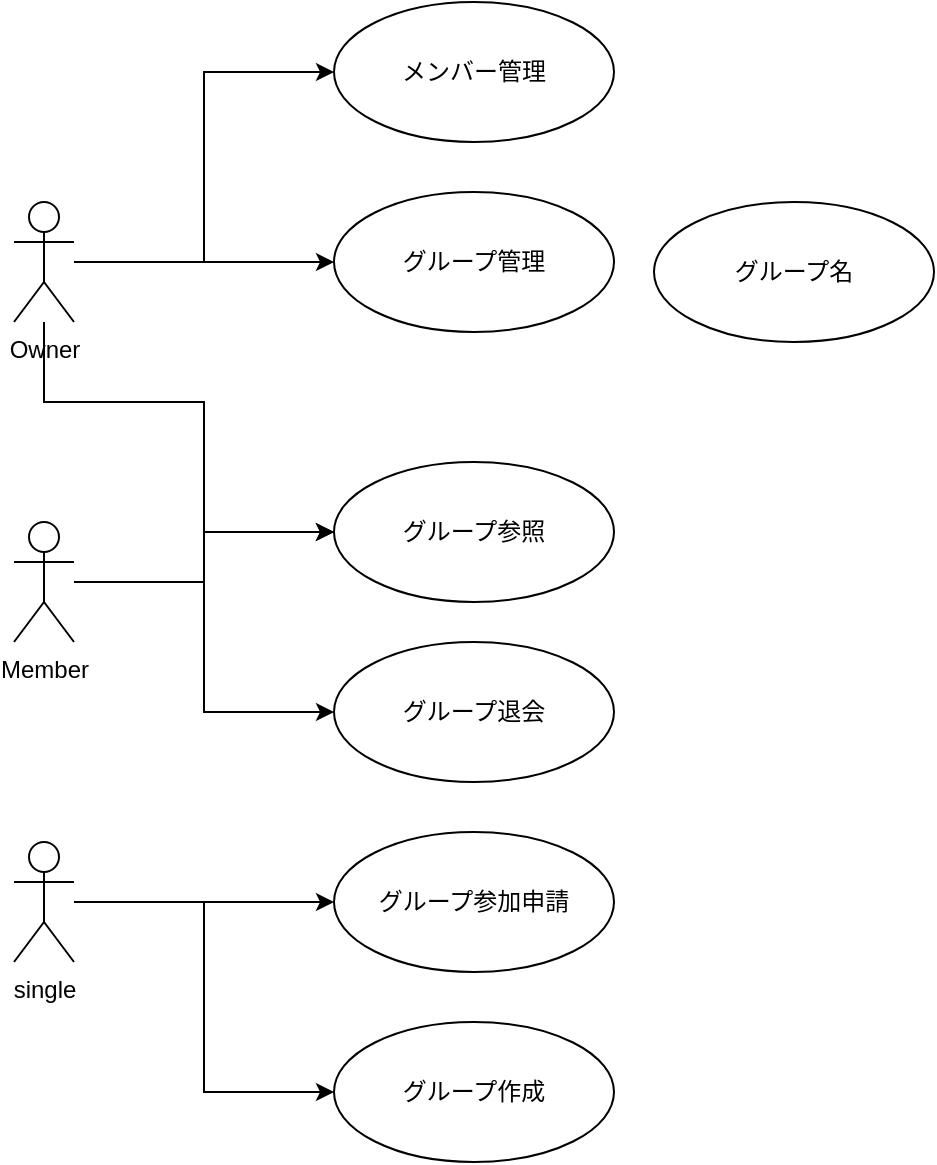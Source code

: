 <mxfile version="13.10.0" type="embed">
    <diagram id="SPOtET8kbAVPhC2CiLGU" name="ページ1">
        <mxGraphModel dx="1022" dy="1595" grid="1" gridSize="10" guides="1" tooltips="1" connect="1" arrows="1" fold="1" page="1" pageScale="1" pageWidth="827" pageHeight="1169" math="0" shadow="0">
            <root>
                <mxCell id="0"/>
                <mxCell id="1" parent="0"/>
                <mxCell id="14" style="edgeStyle=orthogonalEdgeStyle;rounded=0;orthogonalLoop=1;jettySize=auto;html=1;entryX=0;entryY=0.5;entryDx=0;entryDy=0;" edge="1" parent="1" source="2" target="10">
                    <mxGeometry relative="1" as="geometry"/>
                </mxCell>
                <mxCell id="17" style="edgeStyle=orthogonalEdgeStyle;rounded=0;orthogonalLoop=1;jettySize=auto;html=1;entryX=0;entryY=0.5;entryDx=0;entryDy=0;" edge="1" parent="1" source="2" target="11">
                    <mxGeometry relative="1" as="geometry">
                        <Array as="points">
                            <mxPoint x="55" y="180"/>
                            <mxPoint x="135" y="180"/>
                            <mxPoint x="135" y="245"/>
                        </Array>
                    </mxGeometry>
                </mxCell>
                <mxCell id="22" style="edgeStyle=orthogonalEdgeStyle;rounded=0;orthogonalLoop=1;jettySize=auto;html=1;entryX=0;entryY=0.5;entryDx=0;entryDy=0;" edge="1" parent="1" source="2" target="9">
                    <mxGeometry relative="1" as="geometry"/>
                </mxCell>
                <mxCell id="2" value="Owner" style="shape=umlActor;verticalLabelPosition=bottom;verticalAlign=top;html=1;" vertex="1" parent="1">
                    <mxGeometry x="40" y="80" width="30" height="60" as="geometry"/>
                </mxCell>
                <mxCell id="15" style="edgeStyle=orthogonalEdgeStyle;rounded=0;orthogonalLoop=1;jettySize=auto;html=1;entryX=0;entryY=0.5;entryDx=0;entryDy=0;" edge="1" parent="1" source="7" target="11">
                    <mxGeometry relative="1" as="geometry"/>
                </mxCell>
                <mxCell id="20" style="edgeStyle=orthogonalEdgeStyle;rounded=0;orthogonalLoop=1;jettySize=auto;html=1;entryX=0;entryY=0.5;entryDx=0;entryDy=0;" edge="1" parent="1" source="7" target="18">
                    <mxGeometry relative="1" as="geometry"/>
                </mxCell>
                <mxCell id="7" value="Member" style="shape=umlActor;verticalLabelPosition=bottom;verticalAlign=top;html=1;" vertex="1" parent="1">
                    <mxGeometry x="40" y="240" width="30" height="60" as="geometry"/>
                </mxCell>
                <mxCell id="8" value="グループ作成" style="ellipse;whiteSpace=wrap;html=1;" vertex="1" parent="1">
                    <mxGeometry x="200" y="490" width="140" height="70" as="geometry"/>
                </mxCell>
                <mxCell id="9" value="メンバー管理" style="ellipse;whiteSpace=wrap;html=1;" vertex="1" parent="1">
                    <mxGeometry x="200" y="-20" width="140" height="70" as="geometry"/>
                </mxCell>
                <mxCell id="10" value="グループ管理" style="ellipse;whiteSpace=wrap;html=1;" vertex="1" parent="1">
                    <mxGeometry x="200" y="75" width="140" height="70" as="geometry"/>
                </mxCell>
                <mxCell id="11" value="グループ参照" style="ellipse;whiteSpace=wrap;html=1;" vertex="1" parent="1">
                    <mxGeometry x="200" y="210" width="140" height="70" as="geometry"/>
                </mxCell>
                <mxCell id="16" style="edgeStyle=orthogonalEdgeStyle;rounded=0;orthogonalLoop=1;jettySize=auto;html=1;entryX=0;entryY=0.5;entryDx=0;entryDy=0;" edge="1" parent="1" source="12" target="13">
                    <mxGeometry relative="1" as="geometry"/>
                </mxCell>
                <mxCell id="19" style="edgeStyle=orthogonalEdgeStyle;rounded=0;orthogonalLoop=1;jettySize=auto;html=1;entryX=0;entryY=0.5;entryDx=0;entryDy=0;" edge="1" parent="1" source="12" target="8">
                    <mxGeometry relative="1" as="geometry"/>
                </mxCell>
                <mxCell id="12" value="single" style="shape=umlActor;verticalLabelPosition=bottom;verticalAlign=top;html=1;" vertex="1" parent="1">
                    <mxGeometry x="40" y="400" width="30" height="60" as="geometry"/>
                </mxCell>
                <mxCell id="13" value="グループ参加申請" style="ellipse;whiteSpace=wrap;html=1;" vertex="1" parent="1">
                    <mxGeometry x="200" y="395" width="140" height="70" as="geometry"/>
                </mxCell>
                <mxCell id="18" value="グループ退会" style="ellipse;whiteSpace=wrap;html=1;" vertex="1" parent="1">
                    <mxGeometry x="200" y="300" width="140" height="70" as="geometry"/>
                </mxCell>
                <mxCell id="21" value="グループ名" style="ellipse;whiteSpace=wrap;html=1;" vertex="1" parent="1">
                    <mxGeometry x="360" y="80" width="140" height="70" as="geometry"/>
                </mxCell>
            </root>
        </mxGraphModel>
    </diagram>
</mxfile>